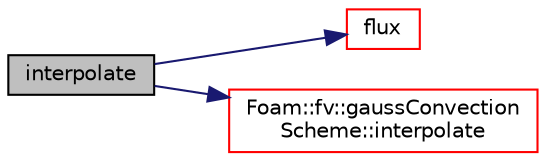 digraph "interpolate"
{
  bgcolor="transparent";
  edge [fontname="Helvetica",fontsize="10",labelfontname="Helvetica",labelfontsize="10"];
  node [fontname="Helvetica",fontsize="10",shape=record];
  rankdir="LR";
  Node1 [label="interpolate",height=0.2,width=0.4,color="black", fillcolor="grey75", style="filled", fontcolor="black"];
  Node1 -> Node2 [color="midnightblue",fontsize="10",style="solid",fontname="Helvetica"];
  Node2 [label="flux",height=0.2,width=0.4,color="red",URL="$a01595.html#aa7c4ce4a2accb693290511e81b0427ac"];
  Node1 -> Node3 [color="midnightblue",fontsize="10",style="solid",fontname="Helvetica"];
  Node3 [label="Foam::fv::gaussConvection\lScheme::interpolate",height=0.2,width=0.4,color="red",URL="$a00913.html#ae6fd5a9c8ed01ada43155ccf20ce5e30"];
}
